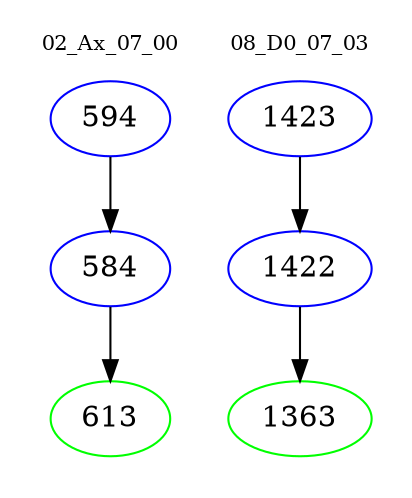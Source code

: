 digraph{
subgraph cluster_0 {
color = white
label = "02_Ax_07_00";
fontsize=10;
T0_594 [label="594", color="blue"]
T0_594 -> T0_584 [color="black"]
T0_584 [label="584", color="blue"]
T0_584 -> T0_613 [color="black"]
T0_613 [label="613", color="green"]
}
subgraph cluster_1 {
color = white
label = "08_D0_07_03";
fontsize=10;
T1_1423 [label="1423", color="blue"]
T1_1423 -> T1_1422 [color="black"]
T1_1422 [label="1422", color="blue"]
T1_1422 -> T1_1363 [color="black"]
T1_1363 [label="1363", color="green"]
}
}
